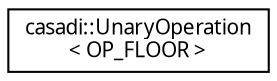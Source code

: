 digraph "Graphical Class Hierarchy"
{
  edge [fontname="FreeSans.ttf",fontsize="10",labelfontname="FreeSans.ttf",labelfontsize="10"];
  node [fontname="FreeSans.ttf",fontsize="10",shape=record];
  rankdir="LR";
  Node1 [label="casadi::UnaryOperation\l\< OP_FLOOR \>",height=0.2,width=0.4,color="black", fillcolor="white", style="filled",URL="$da/d6b/structcasadi_1_1UnaryOperation_3_01OP__FLOOR_01_4.html",tooltip="Floor function. "];
}
